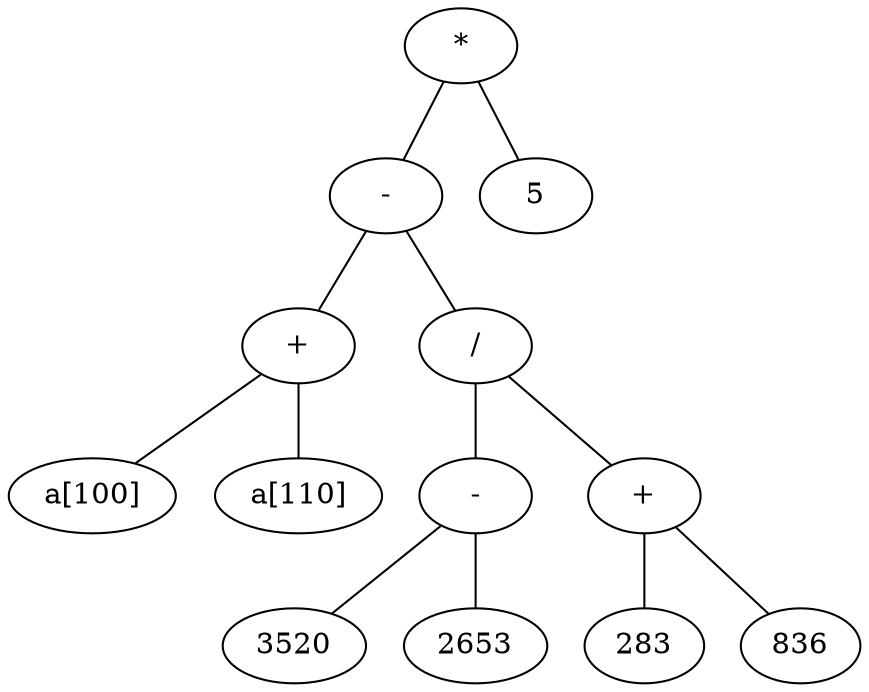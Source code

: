 graph G {
	n1 [label = "*"];
	n1 -- n2;
	n2 [label = "-"];
	n2 -- n3;
	n3 [label = "+"];
	n3 -- n4;
	n4 [label = "a[100]"];
	n3 -- n7;
	n7 [label = "a[110]"];
	n2 -- n10;
	n10 [label = "/"];
	n10 -- n11;
	n11 [label = "-"];
	n11 -- n12;
	n12 [label = "3520"];
	n11 -- n15;
	n15 [label = "2653"];
	n10 -- n18;
	n18 [label = "+"];
	n18 -- n19;
	n19 [label = "283"];
	n18 -- n22;
	n22 [label = "836"];
	n1 -- n25;
	n25 [label = "5"];
}
